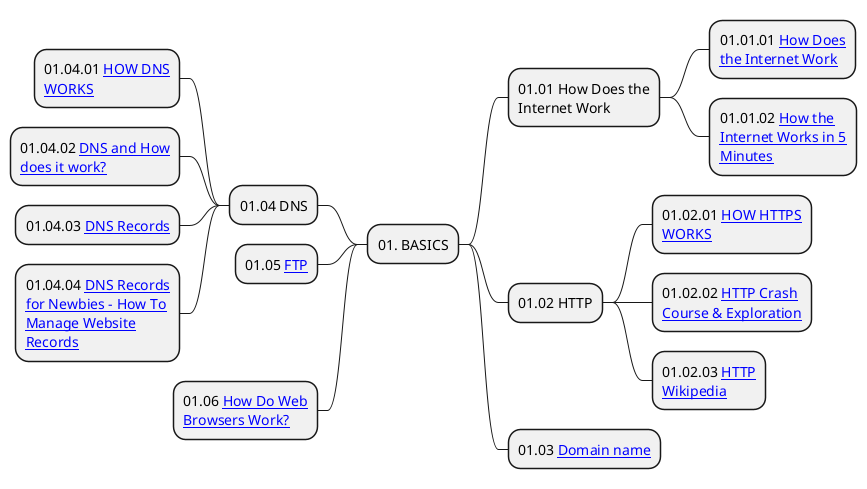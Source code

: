 @startmindmap BASICS
<style>
node {
    MaximumWidth 150
    HorizontalAlignment left
}
</style>

+ 01. BASICS
++ 01.01 How Does the Internet Work
+++ 01.01.01 [[https://youtu.be/TNQsmPf24go How Does the Internet Work]]
+++ 01.01.02 [[https://youtu.be/7_LPdttKXPc How the Internet Works in 5 Minutes]]
++ 01.02 HTTP
+++ 01.02.01 [[https://howhttps.works HOW HTTPS WORKS]]
+++ 01.02.02 [[https://youtu.be/iYM2zFP3Zn0 HTTP Crash Course & Exploration]]
+++ 01.02.03 [[https://uk.wikipedia.org/wiki/HTTP HTTP Wikipedia]]
++ 01.03 [[https://youtu.be/Y4cRx19nhJk Domain name]]
-- 01.04 DNS
--- 01.04.01 [[https://howdns.works HOW DNS WORKS]]
--- 01.04.02 [[https://youtu.be/Wj0od2ag5sk DNS and How does it work?]]
--- 01.04.03 [[https://youtu.be/7lxgpKh_fRY DNS Records]]
--- 01.04.04 [[https://youtu.be/YV5tkQYcvfg DNS Records for Newbies - How To Manage Website Records]]
-- 01.05 [[https://uk.wikipedia.org/wiki/FTP FTP]]
-- 01.06 [[https://youtu.be/WjDrMKZWCt0 How Do Web Browsers Work?]]

@endmindmap